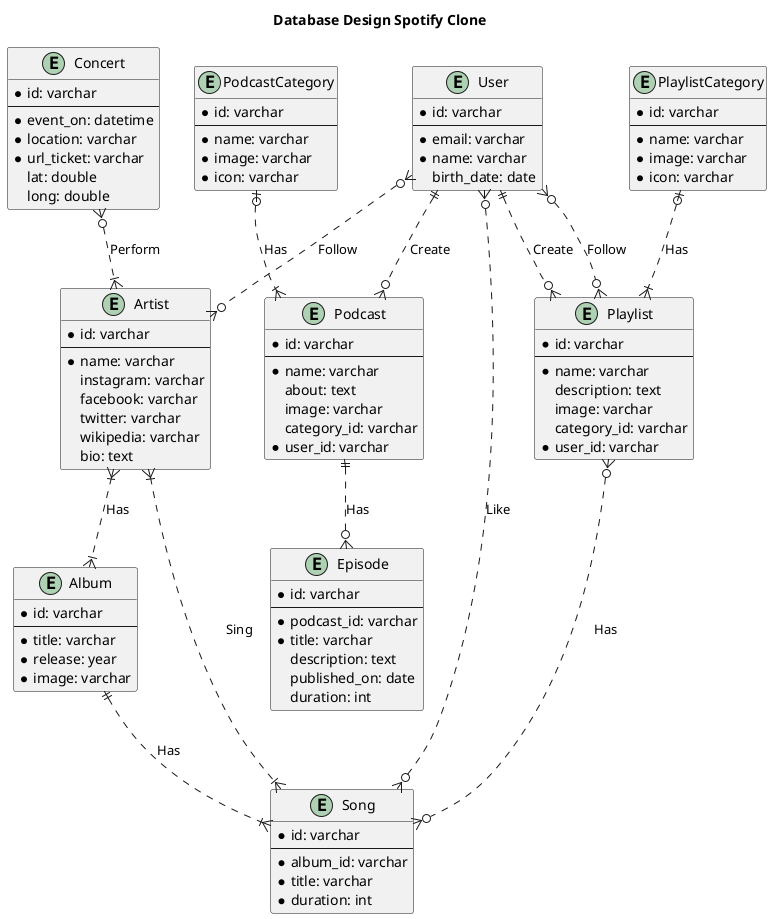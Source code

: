 @startuml Spotify
title Database Design Spotify Clone
entity Artist {
    *id: varchar
    --
    *name: varchar
    instagram: varchar
    facebook: varchar
    twitter: varchar
    wikipedia: varchar
    bio: text
}

entity Album {
    *id: varchar
    --
    *title: varchar
    *release: year
    *image: varchar
}

entity Song {
    *id: varchar
    --
    *album_id: varchar
    *title: varchar
    *duration: int
}

entity PlaylistCategory {
    *id: varchar
    --
    *name: varchar
    *image: varchar
    *icon: varchar
}

entity Playlist {
    *id: varchar
    --
    *name: varchar
    description: text
    image: varchar
    category_id: varchar
    *user_id: varchar
}

entity PodcastCategory {
    *id: varchar
    --
    *name: varchar
    *image: varchar
    *icon: varchar
}

entity Podcast {
    *id: varchar
    --
    *name: varchar
    about: text
    image: varchar
    category_id: varchar
    *user_id: varchar
}

entity Episode {
    *id: varchar
    --
    *podcast_id: varchar
    *title: varchar
    description: text
    published_on: date
    duration: int
}

entity User {
    *id: varchar
    --
    *email: varchar
    *name: varchar
    birth_date: date
}

entity Concert {
    *id: varchar
    --
    *event_on: datetime
    *location: varchar
    *url_ticket: varchar
    lat: double
    long: double
}

Artist }|..|{ Album : Has

Album ||..|{ Song : Has

Artist }|..|{ Song : Sing

PlaylistCategory |o..|{ Playlist : Has

User ||..o{ Playlist : Create

Playlist }o..o{ Song : Has

PodcastCategory |o..|{ Podcast : Has

User ||..o{ Podcast : Create

Podcast ||..o{ Episode : Has

Concert }o..|{ Artist : Perform

User }o..o{ Artist : Follow

User }o..o{ Song : Like

User }o..o{ Playlist : Follow
@enduml